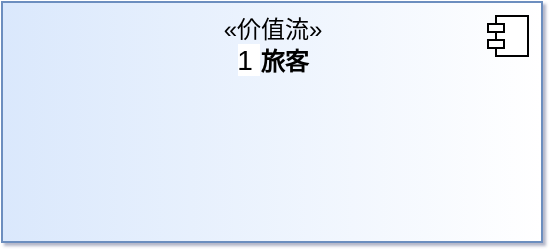 <mxfile version="15.0.6" type="github">
  <diagram id="wFE0QG_FPsp0jaGvCLVb" name="Page-1">
    <mxGraphModel dx="1422" dy="772" grid="1" gridSize="10" guides="1" tooltips="1" connect="1" arrows="1" fold="1" page="1" pageScale="1" pageWidth="850" pageHeight="1400" math="0" shadow="1">
      <root>
        <mxCell id="0" />
        <mxCell id="1" parent="0" />
        <object label="«价值流»&lt;br&gt;&lt;span style=&quot;font-family: &amp;#34;helvetica&amp;#34; , &amp;#34;arial&amp;#34; , sans-serif ; font-size: 14px ; background-color: rgb(255 , 255 , 255)&quot;&gt;%业务ID%&amp;nbsp;&lt;/span&gt;&lt;b&gt;%名称%&lt;/b&gt;" 业务ID="1" 名称="旅客" placeholders="1" id="Yn5zjWkYIxlVYVCwpNa8-4">
          <mxCell style="html=1;dropTarget=0;fillColor=#dae8fc;strokeColor=#6c8ebf;gradientDirection=east;gradientColor=#FFFFFF;labelPosition=center;verticalLabelPosition=middle;align=center;verticalAlign=top;" vertex="1" parent="1">
            <mxGeometry x="280" y="220" width="270" height="120" as="geometry" />
          </mxCell>
        </object>
        <mxCell id="Yn5zjWkYIxlVYVCwpNa8-5" value="" style="shape=module;jettyWidth=8;jettyHeight=4;" vertex="1" parent="Yn5zjWkYIxlVYVCwpNa8-4">
          <mxGeometry x="1" width="20" height="20" relative="1" as="geometry">
            <mxPoint x="-27" y="7" as="offset" />
          </mxGeometry>
        </mxCell>
      </root>
    </mxGraphModel>
  </diagram>
</mxfile>
